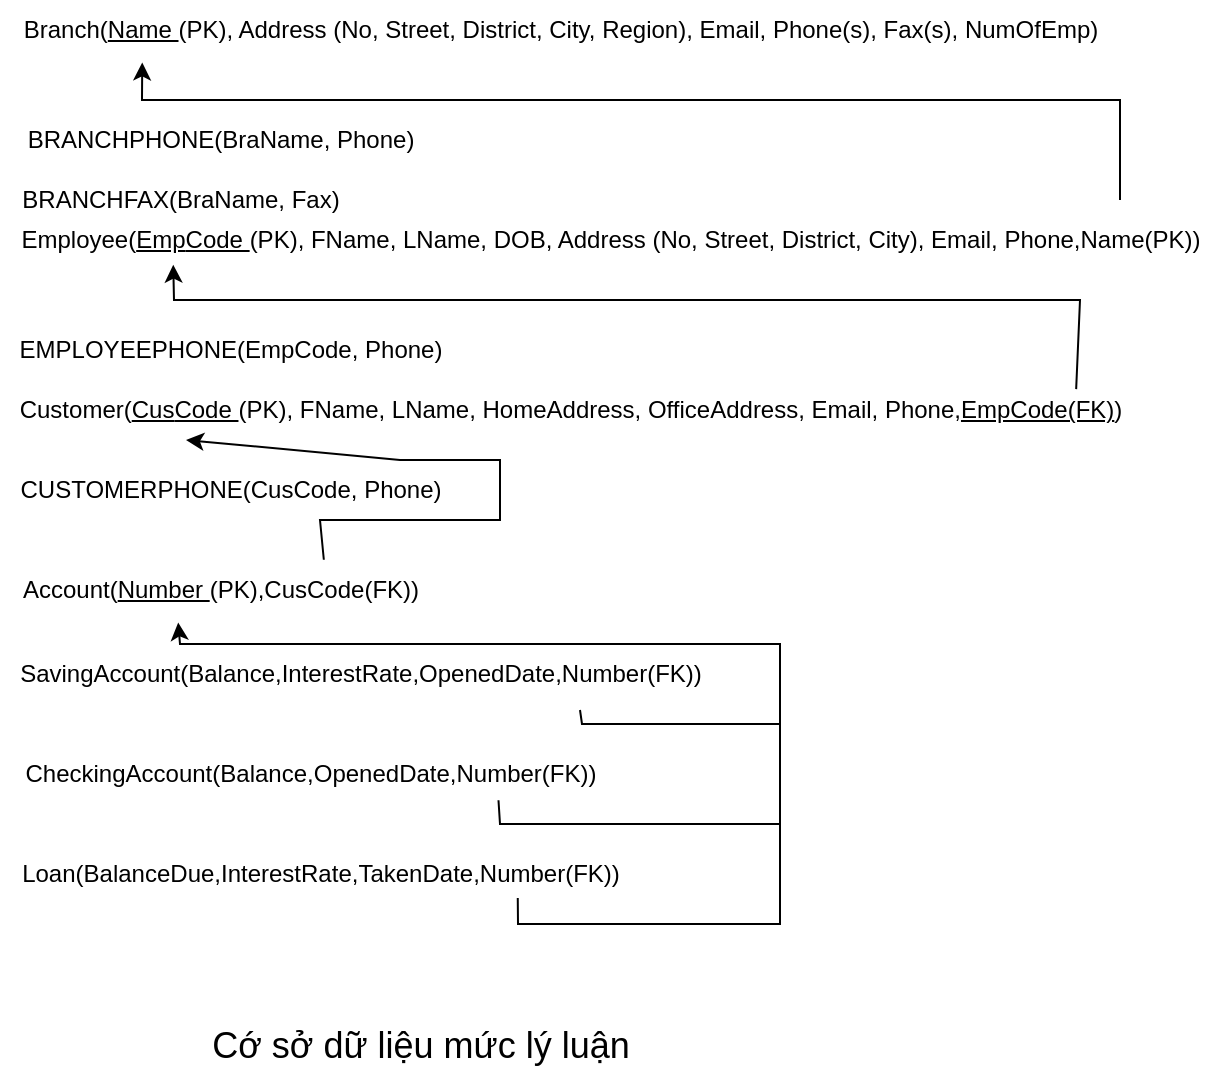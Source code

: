 <mxfile version="28.2.1">
  <diagram name="Page-1" id="HHHnHs_LKbYYPD6QSp3i">
    <mxGraphModel grid="1" page="1" gridSize="10" guides="1" tooltips="1" connect="1" arrows="1" fold="1" pageScale="1" pageWidth="850" pageHeight="1100" math="0" shadow="0">
      <root>
        <mxCell id="0" />
        <mxCell id="1" parent="0" />
        <mxCell id="Hw_CTKwdti1SMFfH982q-29" value="&lt;span style=&quot;text-wrap-mode: wrap;&quot;&gt;Branch(&lt;/span&gt;&lt;u&gt;Name &lt;/u&gt;(PK), Address (No, Street, District, City, Region), Email, Phone(s), Fax(s), NumOfEmp)" style="text;html=1;align=center;verticalAlign=middle;resizable=0;points=[];autosize=1;strokeColor=none;fillColor=none;" vertex="1" parent="1">
          <mxGeometry x="1120" y="210" width="560" height="30" as="geometry" />
        </mxCell>
        <mxCell id="Hw_CTKwdti1SMFfH982q-30" value="&lt;span style=&quot;text-wrap-mode: wrap;&quot;&gt;Employee(&lt;u&gt;Emp&lt;/u&gt;&lt;/span&gt;&lt;u&gt;Code &lt;/u&gt;(PK), FName, LName, DOB, Address (No, Street, District, City), Email, Phone,Name(PK))" style="text;html=1;align=center;verticalAlign=middle;resizable=0;points=[];autosize=1;strokeColor=none;fillColor=none;" vertex="1" parent="1">
          <mxGeometry x="1120" y="315" width="610" height="30" as="geometry" />
        </mxCell>
        <mxCell id="Hw_CTKwdti1SMFfH982q-31" value="&lt;span style=&quot;text-wrap-mode: wrap;&quot;&gt;Customer(&lt;u&gt;Cus&lt;/u&gt;&lt;/span&gt;&lt;u&gt;Code &lt;/u&gt;(PK), FName, LName, HomeAddress, OfficeAddress, Email, Phone,&lt;u style=&quot;&quot;&gt;EmpCode(FK)&lt;/u&gt;)" style="text;html=1;align=center;verticalAlign=middle;resizable=0;points=[];autosize=1;strokeColor=none;fillColor=none;" vertex="1" parent="1">
          <mxGeometry x="1120" y="400" width="570" height="30" as="geometry" />
        </mxCell>
        <mxCell id="Hw_CTKwdti1SMFfH982q-32" value="&lt;span style=&quot;text-wrap-mode: wrap;&quot;&gt;Account(&lt;/span&gt;&lt;u&gt;Number &lt;/u&gt;(PK),CusCode(FK))" style="text;html=1;align=center;verticalAlign=middle;resizable=0;points=[];autosize=1;strokeColor=none;fillColor=none;" vertex="1" parent="1">
          <mxGeometry x="1120" y="490" width="220" height="30" as="geometry" />
        </mxCell>
        <mxCell id="Hw_CTKwdti1SMFfH982q-33" value="SavingAccount(&lt;span style=&quot;background-color: transparent; color: light-dark(rgb(0, 0, 0), rgb(255, 255, 255));&quot;&gt;Balance,&lt;/span&gt;&lt;span style=&quot;background-color: transparent; color: light-dark(rgb(0, 0, 0), rgb(255, 255, 255));&quot;&gt;InterestRate,&lt;/span&gt;&lt;span style=&quot;background-color: transparent; color: light-dark(rgb(0, 0, 0), rgb(255, 255, 255));&quot;&gt;OpenedDate,Number(FK))&lt;/span&gt;" style="text;html=1;align=center;verticalAlign=middle;resizable=0;points=[];autosize=1;strokeColor=none;fillColor=none;" vertex="1" parent="1">
          <mxGeometry x="1120" y="532" width="360" height="30" as="geometry" />
        </mxCell>
        <mxCell id="Hw_CTKwdti1SMFfH982q-34" value="CheckingAccount(&lt;span style=&quot;color: light-dark(rgb(0, 0, 0), rgb(255, 255, 255)); background-color: transparent;&quot;&gt;Balance&lt;/span&gt;&lt;span style=&quot;color: light-dark(rgb(0, 0, 0), rgb(255, 255, 255)); background-color: transparent;&quot;&gt;,&lt;/span&gt;&lt;span style=&quot;color: light-dark(rgb(0, 0, 0), rgb(255, 255, 255)); background-color: transparent;&quot;&gt;OpenedDate,Number(FK)&lt;/span&gt;)" style="text;html=1;align=center;verticalAlign=middle;resizable=0;points=[];autosize=1;strokeColor=none;fillColor=none;" vertex="1" parent="1">
          <mxGeometry x="1120" y="582" width="310" height="30" as="geometry" />
        </mxCell>
        <mxCell id="Hw_CTKwdti1SMFfH982q-35" value="Loan(&lt;span style=&quot;color: light-dark(rgb(0, 0, 0), rgb(255, 255, 255)); background-color: transparent;&quot;&gt;BalanceDue,&lt;/span&gt;&lt;span style=&quot;color: light-dark(rgb(0, 0, 0), rgb(255, 255, 255)); background-color: transparent;&quot;&gt;InterestRate,Taken&lt;/span&gt;&lt;span style=&quot;color: light-dark(rgb(0, 0, 0), rgb(255, 255, 255)); background-color: transparent;&quot;&gt;Date,Number(FK)&lt;/span&gt;)" style="text;html=1;align=center;verticalAlign=middle;resizable=0;points=[];autosize=1;strokeColor=none;fillColor=none;" vertex="1" parent="1">
          <mxGeometry x="1120" y="632" width="320" height="30" as="geometry" />
        </mxCell>
        <mxCell id="Hw_CTKwdti1SMFfH982q-36" value="" style="endArrow=classic;html=1;rounded=0;exitX=0.809;exitY=0.9;exitDx=0;exitDy=0;exitPerimeter=0;entryX=0.405;entryY=1.041;entryDx=0;entryDy=0;entryPerimeter=0;" edge="1" parent="1" source="Hw_CTKwdti1SMFfH982q-35" target="Hw_CTKwdti1SMFfH982q-32">
          <mxGeometry width="50" height="50" relative="1" as="geometry">
            <mxPoint x="1450" y="637" as="sourcePoint" />
            <mxPoint x="1510" y="512" as="targetPoint" />
            <Array as="points">
              <mxPoint x="1379" y="672" />
              <mxPoint x="1510" y="672" />
              <mxPoint x="1510" y="532" />
              <mxPoint x="1210" y="532" />
            </Array>
          </mxGeometry>
        </mxCell>
        <mxCell id="Hw_CTKwdti1SMFfH982q-37" value="" style="endArrow=none;html=1;rounded=0;exitX=0.804;exitY=0.937;exitDx=0;exitDy=0;exitPerimeter=0;" edge="1" parent="1" source="Hw_CTKwdti1SMFfH982q-34">
          <mxGeometry width="50" height="50" relative="1" as="geometry">
            <mxPoint x="1460" y="632" as="sourcePoint" />
            <mxPoint x="1510" y="622" as="targetPoint" />
            <Array as="points">
              <mxPoint x="1370" y="622" />
            </Array>
          </mxGeometry>
        </mxCell>
        <mxCell id="Hw_CTKwdti1SMFfH982q-38" value="" style="endArrow=none;html=1;rounded=0;" edge="1" parent="1">
          <mxGeometry width="50" height="50" relative="1" as="geometry">
            <mxPoint x="1410" y="565" as="sourcePoint" />
            <mxPoint x="1510" y="572" as="targetPoint" />
            <Array as="points">
              <mxPoint x="1411" y="572" />
            </Array>
          </mxGeometry>
        </mxCell>
        <mxCell id="Hw_CTKwdti1SMFfH982q-39" value="" style="endArrow=classic;html=1;rounded=0;exitX=0.736;exitY=-0.004;exitDx=0;exitDy=0;exitPerimeter=0;" edge="1" parent="1" source="Hw_CTKwdti1SMFfH982q-32">
          <mxGeometry width="50" height="50" relative="1" as="geometry">
            <mxPoint x="1461.19" y="484.56" as="sourcePoint" />
            <mxPoint x="1213" y="430" as="targetPoint" />
            <Array as="points">
              <mxPoint x="1280" y="470" />
              <mxPoint x="1370" y="470" />
              <mxPoint x="1370" y="440" />
              <mxPoint x="1320" y="440" />
            </Array>
          </mxGeometry>
        </mxCell>
        <mxCell id="Hw_CTKwdti1SMFfH982q-40" value="" style="endArrow=classic;html=1;rounded=0;exitX=0.944;exitY=0.152;exitDx=0;exitDy=0;exitPerimeter=0;entryX=0.142;entryY=0.911;entryDx=0;entryDy=0;entryPerimeter=0;" edge="1" parent="1" source="Hw_CTKwdti1SMFfH982q-31" target="Hw_CTKwdti1SMFfH982q-30">
          <mxGeometry width="50" height="50" relative="1" as="geometry">
            <mxPoint x="1470" y="360" as="sourcePoint" />
            <mxPoint x="1400" y="337" as="targetPoint" />
            <Array as="points">
              <mxPoint x="1660" y="360" />
              <mxPoint x="1207" y="360" />
            </Array>
          </mxGeometry>
        </mxCell>
        <mxCell id="Hw_CTKwdti1SMFfH982q-41" value="" style="endArrow=classic;html=1;rounded=0;entryX=0.127;entryY=1.041;entryDx=0;entryDy=0;entryPerimeter=0;" edge="1" parent="1" target="Hw_CTKwdti1SMFfH982q-29">
          <mxGeometry width="50" height="50" relative="1" as="geometry">
            <mxPoint x="1680" y="310" as="sourcePoint" />
            <mxPoint x="1190" y="295" as="targetPoint" />
            <Array as="points">
              <mxPoint x="1680" y="260" />
              <mxPoint x="1191" y="260" />
            </Array>
          </mxGeometry>
        </mxCell>
        <mxCell id="Hw_CTKwdti1SMFfH982q-42" value="&lt;div&gt;BRANCHPHONE(BraName, Phone)&lt;/div&gt;" style="text;html=1;align=center;verticalAlign=middle;resizable=0;points=[];autosize=1;strokeColor=none;fillColor=none;" vertex="1" parent="1">
          <mxGeometry x="1120" y="265" width="220" height="30" as="geometry" />
        </mxCell>
        <mxCell id="Hw_CTKwdti1SMFfH982q-43" value="BRANCHFAX(BraName, Fax)" style="text;html=1;align=center;verticalAlign=middle;resizable=0;points=[];autosize=1;strokeColor=none;fillColor=none;" vertex="1" parent="1">
          <mxGeometry x="1120" y="295" width="180" height="30" as="geometry" />
        </mxCell>
        <mxCell id="Hw_CTKwdti1SMFfH982q-44" value="&lt;div&gt;EMPLOYEEPHONE(EmpCode, Phone)&lt;/div&gt;" style="text;html=1;align=center;verticalAlign=middle;resizable=0;points=[];autosize=1;strokeColor=none;fillColor=none;" vertex="1" parent="1">
          <mxGeometry x="1120" y="370" width="230" height="30" as="geometry" />
        </mxCell>
        <mxCell id="Hw_CTKwdti1SMFfH982q-45" value="CUSTOMERPHONE(CusCode, Phone)" style="text;html=1;align=center;verticalAlign=middle;resizable=0;points=[];autosize=1;strokeColor=none;fillColor=none;" vertex="1" parent="1">
          <mxGeometry x="1120" y="440" width="230" height="30" as="geometry" />
        </mxCell>
        <mxCell id="Hw_CTKwdti1SMFfH982q-46" value="&lt;font style=&quot;font-size: 18px;&quot;&gt;Cớ sở dữ liệu mức lý luận&lt;/font&gt;" style="text;html=1;align=center;verticalAlign=middle;resizable=0;points=[];autosize=1;strokeColor=none;fillColor=none;" vertex="1" parent="1">
          <mxGeometry x="1215" y="713" width="230" height="40" as="geometry" />
        </mxCell>
      </root>
    </mxGraphModel>
  </diagram>
</mxfile>
